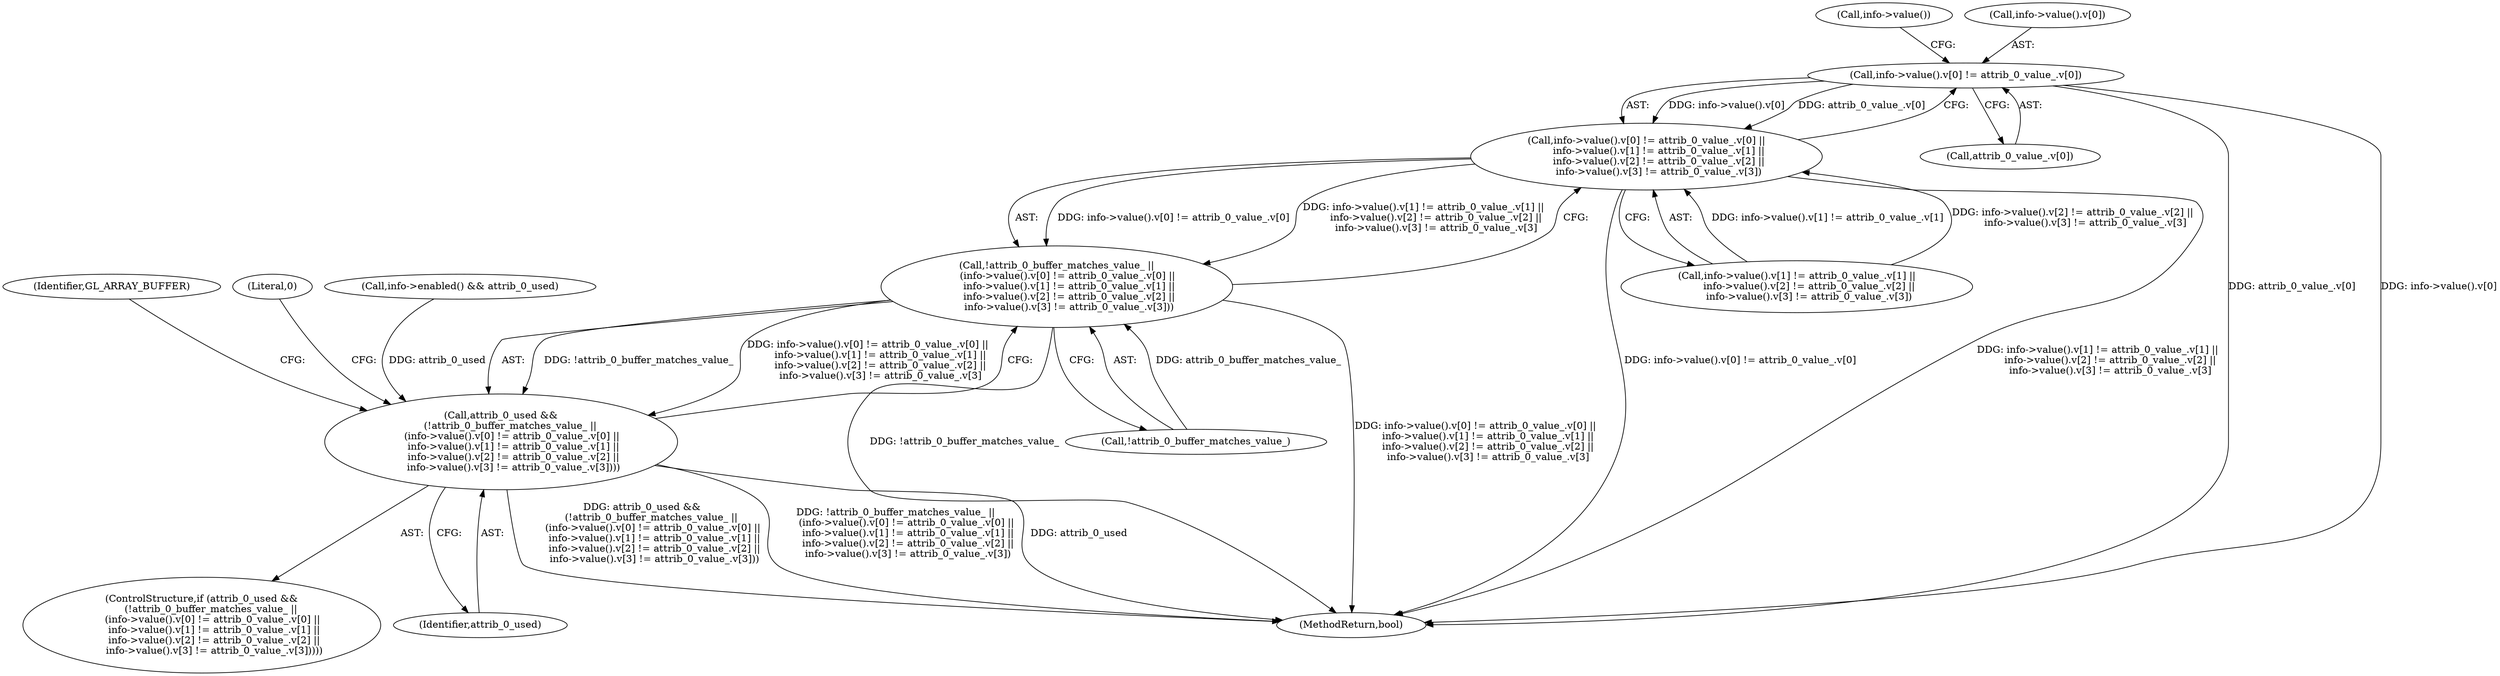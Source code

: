 digraph "0_Chrome_c13e1da62b5f5f0e6fe8c1f769a5a28415415244_1@array" {
"1000166" [label="(Call,info->value().v[0] != attrib_0_value_.v[0])"];
"1000165" [label="(Call,info->value().v[0] != attrib_0_value_.v[0] ||\n        info->value().v[1] != attrib_0_value_.v[1] ||\n        info->value().v[2] != attrib_0_value_.v[2] ||\n        info->value().v[3] != attrib_0_value_.v[3])"];
"1000162" [label="(Call,!attrib_0_buffer_matches_value_ ||\n       (info->value().v[0] != attrib_0_value_.v[0] ||\n        info->value().v[1] != attrib_0_value_.v[1] ||\n        info->value().v[2] != attrib_0_value_.v[2] ||\n        info->value().v[3] != attrib_0_value_.v[3]))"];
"1000160" [label="(Call,attrib_0_used &&\n      (!attrib_0_buffer_matches_value_ ||\n       (info->value().v[0] != attrib_0_value_.v[0] ||\n        info->value().v[1] != attrib_0_value_.v[1] ||\n        info->value().v[2] != attrib_0_value_.v[2] ||\n        info->value().v[3] != attrib_0_value_.v[3])))"];
"1000177" [label="(Call,info->value().v[1] != attrib_0_value_.v[1] ||\n        info->value().v[2] != attrib_0_value_.v[2] ||\n        info->value().v[3] != attrib_0_value_.v[3])"];
"1000215" [label="(Identifier,GL_ARRAY_BUFFER)"];
"1000236" [label="(Literal,0)"];
"1000163" [label="(Call,!attrib_0_buffer_matches_value_)"];
"1000172" [label="(Call,attrib_0_value_.v[0])"];
"1000159" [label="(ControlStructure,if (attrib_0_used &&\n      (!attrib_0_buffer_matches_value_ ||\n       (info->value().v[0] != attrib_0_value_.v[0] ||\n        info->value().v[1] != attrib_0_value_.v[1] ||\n        info->value().v[2] != attrib_0_value_.v[2] ||\n        info->value().v[3] != attrib_0_value_.v[3]))))"];
"1000181" [label="(Call,info->value())"];
"1000167" [label="(Call,info->value().v[0])"];
"1000160" [label="(Call,attrib_0_used &&\n      (!attrib_0_buffer_matches_value_ ||\n       (info->value().v[0] != attrib_0_value_.v[0] ||\n        info->value().v[1] != attrib_0_value_.v[1] ||\n        info->value().v[2] != attrib_0_value_.v[2] ||\n        info->value().v[3] != attrib_0_value_.v[3])))"];
"1000123" [label="(Call,info->enabled() && attrib_0_used)"];
"1000161" [label="(Identifier,attrib_0_used)"];
"1000244" [label="(MethodReturn,bool)"];
"1000165" [label="(Call,info->value().v[0] != attrib_0_value_.v[0] ||\n        info->value().v[1] != attrib_0_value_.v[1] ||\n        info->value().v[2] != attrib_0_value_.v[2] ||\n        info->value().v[3] != attrib_0_value_.v[3])"];
"1000166" [label="(Call,info->value().v[0] != attrib_0_value_.v[0])"];
"1000162" [label="(Call,!attrib_0_buffer_matches_value_ ||\n       (info->value().v[0] != attrib_0_value_.v[0] ||\n        info->value().v[1] != attrib_0_value_.v[1] ||\n        info->value().v[2] != attrib_0_value_.v[2] ||\n        info->value().v[3] != attrib_0_value_.v[3]))"];
"1000166" -> "1000165"  [label="AST: "];
"1000166" -> "1000172"  [label="CFG: "];
"1000167" -> "1000166"  [label="AST: "];
"1000172" -> "1000166"  [label="AST: "];
"1000181" -> "1000166"  [label="CFG: "];
"1000165" -> "1000166"  [label="CFG: "];
"1000166" -> "1000244"  [label="DDG: attrib_0_value_.v[0]"];
"1000166" -> "1000244"  [label="DDG: info->value().v[0]"];
"1000166" -> "1000165"  [label="DDG: info->value().v[0]"];
"1000166" -> "1000165"  [label="DDG: attrib_0_value_.v[0]"];
"1000165" -> "1000162"  [label="AST: "];
"1000165" -> "1000177"  [label="CFG: "];
"1000177" -> "1000165"  [label="AST: "];
"1000162" -> "1000165"  [label="CFG: "];
"1000165" -> "1000244"  [label="DDG: info->value().v[0] != attrib_0_value_.v[0]"];
"1000165" -> "1000244"  [label="DDG: info->value().v[1] != attrib_0_value_.v[1] ||\n        info->value().v[2] != attrib_0_value_.v[2] ||\n        info->value().v[3] != attrib_0_value_.v[3]"];
"1000165" -> "1000162"  [label="DDG: info->value().v[0] != attrib_0_value_.v[0]"];
"1000165" -> "1000162"  [label="DDG: info->value().v[1] != attrib_0_value_.v[1] ||\n        info->value().v[2] != attrib_0_value_.v[2] ||\n        info->value().v[3] != attrib_0_value_.v[3]"];
"1000177" -> "1000165"  [label="DDG: info->value().v[1] != attrib_0_value_.v[1]"];
"1000177" -> "1000165"  [label="DDG: info->value().v[2] != attrib_0_value_.v[2] ||\n        info->value().v[3] != attrib_0_value_.v[3]"];
"1000162" -> "1000160"  [label="AST: "];
"1000162" -> "1000163"  [label="CFG: "];
"1000163" -> "1000162"  [label="AST: "];
"1000160" -> "1000162"  [label="CFG: "];
"1000162" -> "1000244"  [label="DDG: !attrib_0_buffer_matches_value_"];
"1000162" -> "1000244"  [label="DDG: info->value().v[0] != attrib_0_value_.v[0] ||\n        info->value().v[1] != attrib_0_value_.v[1] ||\n        info->value().v[2] != attrib_0_value_.v[2] ||\n        info->value().v[3] != attrib_0_value_.v[3]"];
"1000162" -> "1000160"  [label="DDG: !attrib_0_buffer_matches_value_"];
"1000162" -> "1000160"  [label="DDG: info->value().v[0] != attrib_0_value_.v[0] ||\n        info->value().v[1] != attrib_0_value_.v[1] ||\n        info->value().v[2] != attrib_0_value_.v[2] ||\n        info->value().v[3] != attrib_0_value_.v[3]"];
"1000163" -> "1000162"  [label="DDG: attrib_0_buffer_matches_value_"];
"1000160" -> "1000159"  [label="AST: "];
"1000160" -> "1000161"  [label="CFG: "];
"1000161" -> "1000160"  [label="AST: "];
"1000215" -> "1000160"  [label="CFG: "];
"1000236" -> "1000160"  [label="CFG: "];
"1000160" -> "1000244"  [label="DDG: attrib_0_used &&\n      (!attrib_0_buffer_matches_value_ ||\n       (info->value().v[0] != attrib_0_value_.v[0] ||\n        info->value().v[1] != attrib_0_value_.v[1] ||\n        info->value().v[2] != attrib_0_value_.v[2] ||\n        info->value().v[3] != attrib_0_value_.v[3]))"];
"1000160" -> "1000244"  [label="DDG: !attrib_0_buffer_matches_value_ ||\n       (info->value().v[0] != attrib_0_value_.v[0] ||\n        info->value().v[1] != attrib_0_value_.v[1] ||\n        info->value().v[2] != attrib_0_value_.v[2] ||\n        info->value().v[3] != attrib_0_value_.v[3])"];
"1000160" -> "1000244"  [label="DDG: attrib_0_used"];
"1000123" -> "1000160"  [label="DDG: attrib_0_used"];
}
